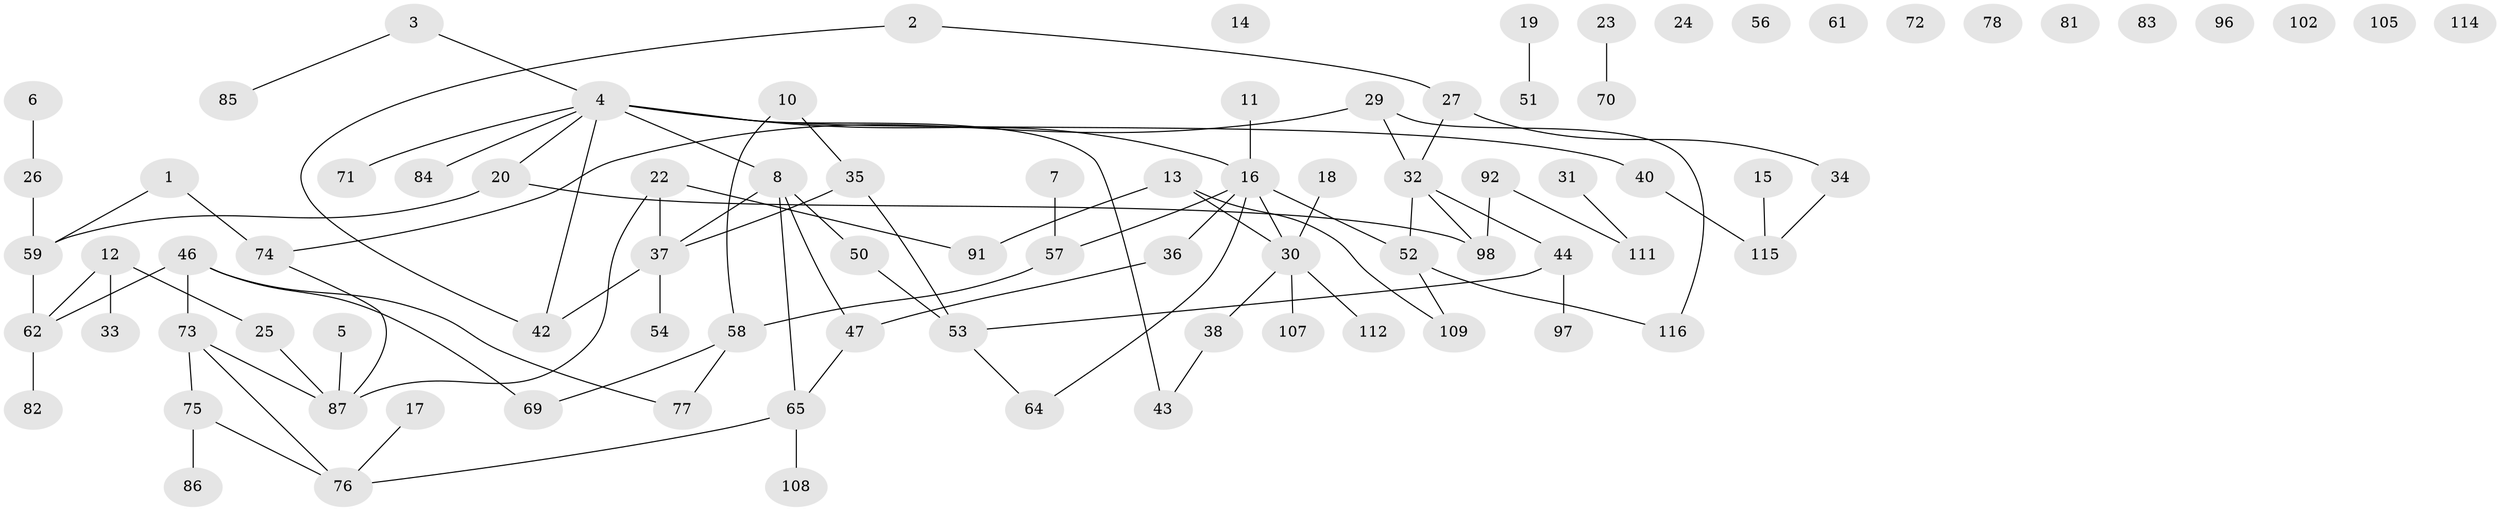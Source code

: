 // Generated by graph-tools (version 1.1) at 2025/23/03/03/25 07:23:26]
// undirected, 86 vertices, 93 edges
graph export_dot {
graph [start="1"]
  node [color=gray90,style=filled];
  1;
  2;
  3;
  4 [super="+21"];
  5;
  6 [super="+106"];
  7;
  8 [super="+9"];
  10;
  11;
  12 [super="+45"];
  13 [super="+117"];
  14;
  15;
  16 [super="+48"];
  17;
  18;
  19;
  20 [super="+119"];
  22 [super="+90"];
  23 [super="+28"];
  24;
  25;
  26 [super="+113"];
  27 [super="+63"];
  29 [super="+103"];
  30 [super="+49"];
  31;
  32 [super="+104"];
  33;
  34;
  35 [super="+39"];
  36 [super="+60"];
  37 [super="+100"];
  38;
  40 [super="+41"];
  42 [super="+55"];
  43;
  44;
  46 [super="+79"];
  47 [super="+66"];
  50 [super="+118"];
  51;
  52 [super="+110"];
  53 [super="+80"];
  54 [super="+67"];
  56;
  57 [super="+68"];
  58 [super="+101"];
  59 [super="+93"];
  61;
  62 [super="+94"];
  64;
  65 [super="+88"];
  69;
  70;
  71;
  72;
  73;
  74 [super="+120"];
  75 [super="+99"];
  76 [super="+89"];
  77;
  78;
  81;
  82;
  83;
  84;
  85;
  86;
  87 [super="+95"];
  91;
  92;
  96;
  97;
  98;
  102;
  105;
  107;
  108;
  109;
  111;
  112;
  114;
  115 [super="+121"];
  116;
  1 -- 59;
  1 -- 74;
  2 -- 27;
  2 -- 42;
  3 -- 85;
  3 -- 4;
  4 -- 40;
  4 -- 16;
  4 -- 84;
  4 -- 71;
  4 -- 43;
  4 -- 20;
  4 -- 8;
  4 -- 42;
  5 -- 87;
  6 -- 26;
  7 -- 57;
  8 -- 50;
  8 -- 65;
  8 -- 37 [weight=2];
  8 -- 47;
  10 -- 35;
  10 -- 58;
  11 -- 16;
  12 -- 25;
  12 -- 33;
  12 -- 62;
  13 -- 109;
  13 -- 91;
  13 -- 30;
  15 -- 115;
  16 -- 36;
  16 -- 57;
  16 -- 64;
  16 -- 30;
  16 -- 52;
  17 -- 76;
  18 -- 30;
  19 -- 51;
  20 -- 98;
  20 -- 59;
  22 -- 91;
  22 -- 37;
  22 -- 87;
  23 -- 70;
  25 -- 87;
  26 -- 59;
  27 -- 34;
  27 -- 32;
  29 -- 32;
  29 -- 116;
  29 -- 74;
  30 -- 38;
  30 -- 107;
  30 -- 112;
  31 -- 111;
  32 -- 98;
  32 -- 44;
  32 -- 52;
  34 -- 115;
  35 -- 37;
  35 -- 53;
  36 -- 47;
  37 -- 54;
  37 -- 42;
  38 -- 43;
  40 -- 115;
  44 -- 53;
  44 -- 97;
  46 -- 69;
  46 -- 73;
  46 -- 62;
  46 -- 77;
  47 -- 65;
  50 -- 53;
  52 -- 109;
  52 -- 116;
  53 -- 64;
  57 -- 58;
  58 -- 69;
  58 -- 77;
  59 -- 62;
  62 -- 82;
  65 -- 108;
  65 -- 76;
  73 -- 87;
  73 -- 76;
  73 -- 75;
  74 -- 87;
  75 -- 86;
  75 -- 76;
  92 -- 98;
  92 -- 111;
}
